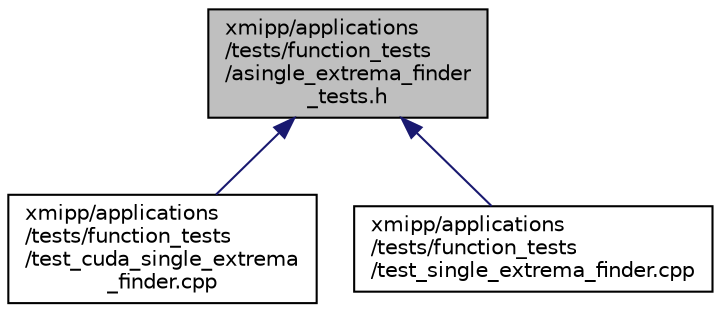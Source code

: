 digraph "xmipp/applications/tests/function_tests/asingle_extrema_finder_tests.h"
{
  edge [fontname="Helvetica",fontsize="10",labelfontname="Helvetica",labelfontsize="10"];
  node [fontname="Helvetica",fontsize="10",shape=record];
  Node72 [label="xmipp/applications\l/tests/function_tests\l/asingle_extrema_finder\l_tests.h",height=0.2,width=0.4,color="black", fillcolor="grey75", style="filled", fontcolor="black"];
  Node72 -> Node73 [dir="back",color="midnightblue",fontsize="10",style="solid",fontname="Helvetica"];
  Node73 [label="xmipp/applications\l/tests/function_tests\l/test_cuda_single_extrema\l_finder.cpp",height=0.2,width=0.4,color="black", fillcolor="white", style="filled",URL="$test__cuda__single__extrema__finder_8cpp.html"];
  Node72 -> Node74 [dir="back",color="midnightblue",fontsize="10",style="solid",fontname="Helvetica"];
  Node74 [label="xmipp/applications\l/tests/function_tests\l/test_single_extrema_finder.cpp",height=0.2,width=0.4,color="black", fillcolor="white", style="filled",URL="$test__single__extrema__finder_8cpp.html"];
}
